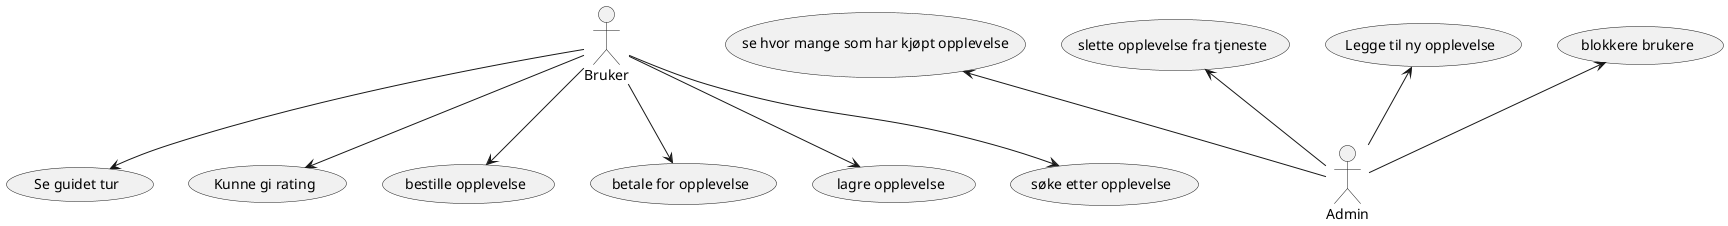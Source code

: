 @startuml name vetle
'https://plantuml.com/use-case-diagram

:Bruker: --> (Se guidet tur)
:Bruker: --> (Kunne gi rating)
:Bruker: --> (bestille opplevelse)
:Bruker: --> (betale for opplevelse)
:Bruker: --> (lagre opplevelse)
:Bruker: --> (søke etter opplevelse)
(se hvor mange som har kjøpt opplevelse) <-- :Admin: 
(slette opplevelse fra tjeneste) <-- :Admin:
(Legge til ny opplevelse) <-- :Admin: 
(blokkere brukere) <-- :Admin:


@enduml